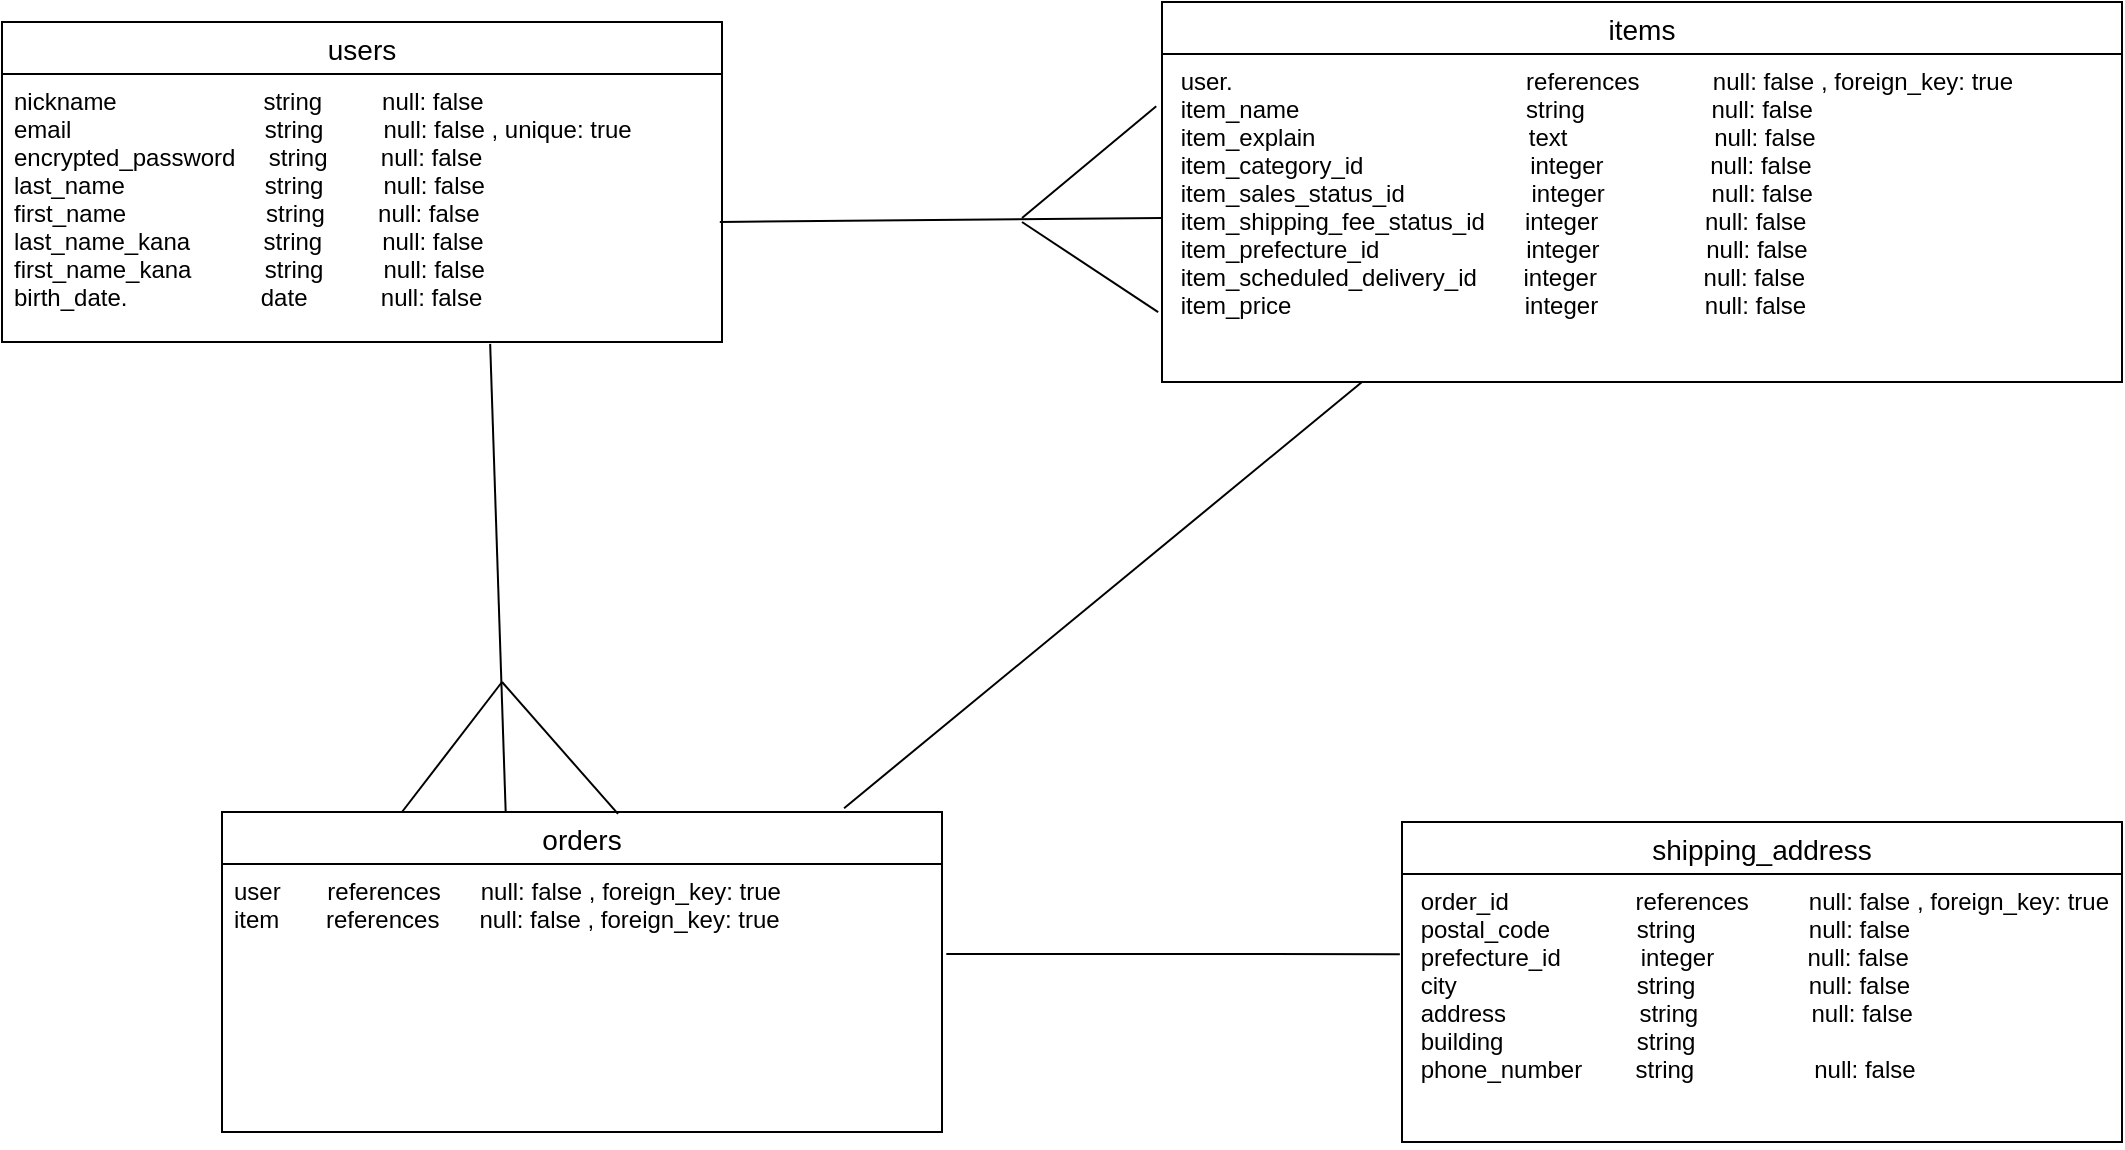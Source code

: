 <mxfile>
    <diagram id="_5zZ9JTV7fCN8gWiQM0b" name="ページ1">
        <mxGraphModel dx="1107" dy="595" grid="1" gridSize="10" guides="1" tooltips="1" connect="1" arrows="1" fold="1" page="1" pageScale="1" pageWidth="827" pageHeight="1169" math="0" shadow="0">
            <root>
                <mxCell id="0"/>
                <mxCell id="1" parent="0"/>
                <mxCell id="40" value="users" style="swimlane;fontStyle=0;childLayout=stackLayout;horizontal=1;startSize=26;horizontalStack=0;resizeParent=1;resizeParentMax=0;resizeLast=0;collapsible=1;marginBottom=0;align=center;fontSize=14;" vertex="1" parent="1">
                    <mxGeometry x="20" y="30" width="360" height="160" as="geometry"/>
                </mxCell>
                <mxCell id="42" value="nickname                      string         null: false  &#10;email                             string         null: false , unique: true &#10;encrypted_password     string        null: false  &#10;last_name                     string         null: false &#10;first_name                     string        null: false &#10;last_name_kana           string         null: false &#10;first_name_kana           string         null: false &#10;birth_date.                    date           null: false  " style="text;strokeColor=none;fillColor=none;spacingLeft=4;spacingRight=4;overflow=hidden;rotatable=0;points=[[0,0.5],[1,0.5]];portConstraint=eastwest;fontSize=12;" vertex="1" parent="40">
                    <mxGeometry y="26" width="360" height="134" as="geometry"/>
                </mxCell>
                <mxCell id="50" value="items" style="swimlane;fontStyle=0;childLayout=stackLayout;horizontal=1;startSize=26;horizontalStack=0;resizeParent=1;resizeParentMax=0;resizeLast=0;collapsible=1;marginBottom=0;align=center;fontSize=14;" vertex="1" parent="1">
                    <mxGeometry x="600" y="20" width="480" height="190" as="geometry"/>
                </mxCell>
                <mxCell id="51" value=" user.                                            references           null: false , foreign_key: true&#10; item_name                                  string                   null: false &#10; item_explain                                text                      null: false &#10; item_category_id                         integer                null: false &#10; item_sales_status_id                   integer                null: false &#10; item_shipping_fee_status_id      integer                null: false &#10; item_prefecture_id                      integer                null: false &#10; item_scheduled_delivery_id       integer                null: false &#10; item_price                                   integer                null: false               " style="text;strokeColor=none;fillColor=none;spacingLeft=4;spacingRight=4;overflow=hidden;rotatable=0;points=[[0,0.5],[1,0.5]];portConstraint=eastwest;fontSize=12;" vertex="1" parent="50">
                    <mxGeometry y="26" width="480" height="164" as="geometry"/>
                </mxCell>
                <mxCell id="52" value="orders" style="swimlane;fontStyle=0;childLayout=stackLayout;horizontal=1;startSize=26;horizontalStack=0;resizeParent=1;resizeParentMax=0;resizeLast=0;collapsible=1;marginBottom=0;align=center;fontSize=14;" vertex="1" parent="1">
                    <mxGeometry x="130" y="425" width="360" height="160" as="geometry"/>
                </mxCell>
                <mxCell id="53" value="user       references      null: false , foreign_key: true &#10;item       references      null: false , foreign_key: true" style="text;strokeColor=none;fillColor=none;spacingLeft=4;spacingRight=4;overflow=hidden;rotatable=0;points=[[0,0.5],[1,0.5]];portConstraint=eastwest;fontSize=12;" vertex="1" parent="52">
                    <mxGeometry y="26" width="360" height="134" as="geometry"/>
                </mxCell>
                <mxCell id="55" value="shipping_address" style="swimlane;fontStyle=0;childLayout=stackLayout;horizontal=1;startSize=26;horizontalStack=0;resizeParent=1;resizeParentMax=0;resizeLast=0;collapsible=1;marginBottom=0;align=center;fontSize=14;" vertex="1" parent="1">
                    <mxGeometry x="720" y="430" width="360" height="160" as="geometry"/>
                </mxCell>
                <mxCell id="56" value=" order_id                   references         null: false , foreign_key: true &#10; postal_code             string                 null: false &#10; prefecture_id            integer              null: false &#10; city                           string                 null: false &#10; address                    string                 null: false &#10; building                    string &#10; phone_number        string                  null: false " style="text;strokeColor=none;fillColor=none;spacingLeft=4;spacingRight=4;overflow=hidden;rotatable=0;points=[[0,0.5],[1,0.5]];portConstraint=eastwest;fontSize=12;" vertex="1" parent="55">
                    <mxGeometry y="26" width="360" height="134" as="geometry"/>
                </mxCell>
                <mxCell id="59" style="edgeStyle=none;html=1;exitX=1;exitY=0.5;exitDx=0;exitDy=0;entryX=0;entryY=0.5;entryDx=0;entryDy=0;strokeColor=none;" edge="1" parent="1" source="53" target="56">
                    <mxGeometry relative="1" as="geometry"/>
                </mxCell>
                <mxCell id="63" value="" style="endArrow=none;html=1;rounded=0;endSize=0;targetPerimeterSpacing=12;exitX=0.678;exitY=1.007;exitDx=0;exitDy=0;exitPerimeter=0;entryX=0.394;entryY=0;entryDx=0;entryDy=0;entryPerimeter=0;" edge="1" parent="1" source="42" target="52">
                    <mxGeometry relative="1" as="geometry">
                        <mxPoint x="300" y="310" as="sourcePoint"/>
                        <mxPoint x="270" y="420" as="targetPoint"/>
                    </mxGeometry>
                </mxCell>
                <mxCell id="64" value="" style="endArrow=none;html=1;rounded=0;endSize=0;targetPerimeterSpacing=12;exitX=0.864;exitY=-0.012;exitDx=0;exitDy=0;exitPerimeter=0;" edge="1" parent="1" source="52">
                    <mxGeometry relative="1" as="geometry">
                        <mxPoint x="430" y="420" as="sourcePoint"/>
                        <mxPoint x="700" y="210" as="targetPoint"/>
                    </mxGeometry>
                </mxCell>
                <mxCell id="65" value="" style="endArrow=none;html=1;rounded=0;endSize=0;targetPerimeterSpacing=12;entryX=0.55;entryY=0.006;entryDx=0;entryDy=0;entryPerimeter=0;" edge="1" parent="1" target="52">
                    <mxGeometry relative="1" as="geometry">
                        <mxPoint x="270" y="360" as="sourcePoint"/>
                        <mxPoint x="320" y="420" as="targetPoint"/>
                    </mxGeometry>
                </mxCell>
                <mxCell id="66" value="" style="endArrow=none;html=1;rounded=0;endSize=0;targetPerimeterSpacing=12;entryX=0.25;entryY=0;entryDx=0;entryDy=0;" edge="1" parent="1" target="52">
                    <mxGeometry relative="1" as="geometry">
                        <mxPoint x="270" y="360" as="sourcePoint"/>
                        <mxPoint x="460" y="310" as="targetPoint"/>
                    </mxGeometry>
                </mxCell>
                <mxCell id="68" value="" style="endArrow=none;html=1;rounded=0;endSize=0;targetPerimeterSpacing=12;entryX=0;entryY=0.5;entryDx=0;entryDy=0;exitX=0.997;exitY=0.552;exitDx=0;exitDy=0;exitPerimeter=0;" edge="1" parent="1" source="42" target="51">
                    <mxGeometry relative="1" as="geometry">
                        <mxPoint x="300" y="310" as="sourcePoint"/>
                        <mxPoint x="460" y="310" as="targetPoint"/>
                    </mxGeometry>
                </mxCell>
                <mxCell id="69" value="" style="endArrow=none;html=1;rounded=0;endSize=0;targetPerimeterSpacing=12;entryX=-0.003;entryY=0.299;entryDx=0;entryDy=0;entryPerimeter=0;exitX=1.006;exitY=0.336;exitDx=0;exitDy=0;exitPerimeter=0;" edge="1" parent="1" source="53" target="56">
                    <mxGeometry relative="1" as="geometry">
                        <mxPoint x="300" y="310" as="sourcePoint"/>
                        <mxPoint x="460" y="310" as="targetPoint"/>
                    </mxGeometry>
                </mxCell>
                <mxCell id="70" value="" style="endArrow=none;html=1;rounded=0;endSize=0;targetPerimeterSpacing=12;entryX=-0.004;entryY=0.787;entryDx=0;entryDy=0;entryPerimeter=0;" edge="1" parent="1" target="51">
                    <mxGeometry relative="1" as="geometry">
                        <mxPoint x="530" y="130" as="sourcePoint"/>
                        <mxPoint x="460" y="310" as="targetPoint"/>
                    </mxGeometry>
                </mxCell>
                <mxCell id="71" value="" style="endArrow=none;html=1;rounded=0;endSize=0;targetPerimeterSpacing=12;entryX=-0.006;entryY=0.159;entryDx=0;entryDy=0;entryPerimeter=0;" edge="1" parent="1" target="51">
                    <mxGeometry relative="1" as="geometry">
                        <mxPoint x="530" y="128" as="sourcePoint"/>
                        <mxPoint x="460" y="310" as="targetPoint"/>
                    </mxGeometry>
                </mxCell>
            </root>
        </mxGraphModel>
    </diagram>
</mxfile>
